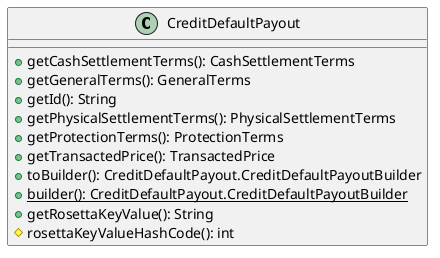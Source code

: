 @startuml

    class CreditDefaultPayout [[CreditDefaultPayout.html]] {
        +getCashSettlementTerms(): CashSettlementTerms
        +getGeneralTerms(): GeneralTerms
        +getId(): String
        +getPhysicalSettlementTerms(): PhysicalSettlementTerms
        +getProtectionTerms(): ProtectionTerms
        +getTransactedPrice(): TransactedPrice
        +toBuilder(): CreditDefaultPayout.CreditDefaultPayoutBuilder
        {static} +builder(): CreditDefaultPayout.CreditDefaultPayoutBuilder
        +getRosettaKeyValue(): String
        #rosettaKeyValueHashCode(): int
    }

@enduml

